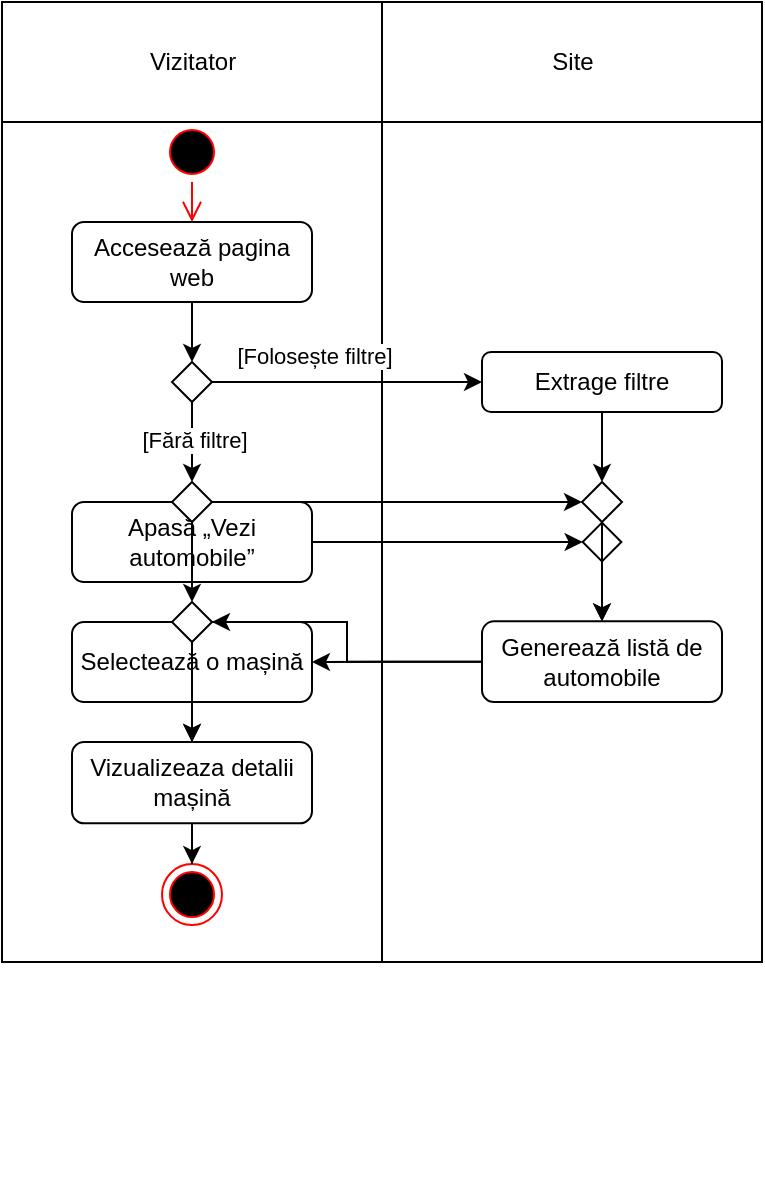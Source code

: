 <mxfile version="28.2.4">
  <diagram name="Page-1" id="2YBvvXClWsGukQMizWep">
    <mxGraphModel dx="1317" dy="655" grid="1" gridSize="10" guides="1" tooltips="1" connect="1" arrows="1" fold="1" page="1" pageScale="1" pageWidth="850" pageHeight="1100" math="0" shadow="0">
      <root>
        <mxCell id="0" />
        <mxCell id="1" parent="0" />
        <mxCell id="6hi_jSXRFuT11YZ6cPg5-13" value="" style="group;movable=1;resizable=1;rotatable=1;deletable=1;editable=1;locked=0;connectable=1;" vertex="1" connectable="0" parent="1">
          <mxGeometry x="90" y="130" width="190" height="600" as="geometry" />
        </mxCell>
        <mxCell id="6hi_jSXRFuT11YZ6cPg5-11" value="Vizitator" style="html=1;points=[[0,0,0,0,5],[0,1,0,0,-5],[1,0,0,0,5],[1,1,0,0,-5]];perimeter=orthogonalPerimeter;outlineConnect=0;targetShapes=umlLifeline;portConstraint=eastwest;newEdgeStyle={&quot;curved&quot;:0,&quot;rounded&quot;:0};" vertex="1" parent="6hi_jSXRFuT11YZ6cPg5-13">
          <mxGeometry width="190" height="60.0" as="geometry" />
        </mxCell>
        <mxCell id="6hi_jSXRFuT11YZ6cPg5-12" value="" style="html=1;points=[[0,0,0,0,5],[0,1,0,0,-5],[1,0,0,0,5],[1,1,0,0,-5]];perimeter=orthogonalPerimeter;outlineConnect=0;targetShapes=umlLifeline;portConstraint=eastwest;newEdgeStyle={&quot;curved&quot;:0,&quot;rounded&quot;:0};" vertex="1" parent="6hi_jSXRFuT11YZ6cPg5-13">
          <mxGeometry y="60" width="190" height="420" as="geometry" />
        </mxCell>
        <mxCell id="6hi_jSXRFuT11YZ6cPg5-34" value="Vizualizeaza detalii mașină" style="rounded=1;whiteSpace=wrap;html=1;" vertex="1" parent="6hi_jSXRFuT11YZ6cPg5-13">
          <mxGeometry x="35" y="369.996" width="120" height="40.678" as="geometry" />
        </mxCell>
        <mxCell id="6hi_jSXRFuT11YZ6cPg5-36" value="" style="ellipse;html=1;shape=endState;fillColor=#000000;strokeColor=#ff0000;" vertex="1" parent="6hi_jSXRFuT11YZ6cPg5-13">
          <mxGeometry x="80" y="431.013" width="30" height="30.508" as="geometry" />
        </mxCell>
        <mxCell id="6hi_jSXRFuT11YZ6cPg5-37" style="edgeStyle=orthogonalEdgeStyle;rounded=0;orthogonalLoop=1;jettySize=auto;html=1;entryX=0.5;entryY=0;entryDx=0;entryDy=0;" edge="1" parent="6hi_jSXRFuT11YZ6cPg5-13" source="6hi_jSXRFuT11YZ6cPg5-34" target="6hi_jSXRFuT11YZ6cPg5-36">
          <mxGeometry relative="1" as="geometry" />
        </mxCell>
        <mxCell id="6hi_jSXRFuT11YZ6cPg5-55" value="Apasă „Vezi automobile”" style="rounded=1;whiteSpace=wrap;html=1;" vertex="1" parent="6hi_jSXRFuT11YZ6cPg5-13">
          <mxGeometry x="35" y="250" width="120" height="40" as="geometry" />
        </mxCell>
        <mxCell id="6hi_jSXRFuT11YZ6cPg5-82" style="edgeStyle=orthogonalEdgeStyle;rounded=0;orthogonalLoop=1;jettySize=auto;html=1;" edge="1" parent="6hi_jSXRFuT11YZ6cPg5-13" source="6hi_jSXRFuT11YZ6cPg5-78" target="6hi_jSXRFuT11YZ6cPg5-34">
          <mxGeometry relative="1" as="geometry" />
        </mxCell>
        <mxCell id="6hi_jSXRFuT11YZ6cPg5-78" value="Selectează o mașină" style="rounded=1;whiteSpace=wrap;html=1;" vertex="1" parent="6hi_jSXRFuT11YZ6cPg5-13">
          <mxGeometry x="35" y="310" width="120" height="40" as="geometry" />
        </mxCell>
        <mxCell id="6hi_jSXRFuT11YZ6cPg5-17" value="" style="group;movable=1;resizable=1;rotatable=1;deletable=1;editable=1;locked=0;connectable=1;" vertex="1" connectable="0" parent="1">
          <mxGeometry x="280" y="130" width="190" height="600" as="geometry" />
        </mxCell>
        <mxCell id="6hi_jSXRFuT11YZ6cPg5-18" value="Site" style="html=1;points=[[0,0,0,0,5],[0,1,0,0,-5],[1,0,0,0,5],[1,1,0,0,-5]];perimeter=orthogonalPerimeter;outlineConnect=0;targetShapes=umlLifeline;portConstraint=eastwest;newEdgeStyle={&quot;curved&quot;:0,&quot;rounded&quot;:0};" vertex="1" parent="6hi_jSXRFuT11YZ6cPg5-17">
          <mxGeometry width="190" height="60.0" as="geometry" />
        </mxCell>
        <mxCell id="6hi_jSXRFuT11YZ6cPg5-19" value="" style="html=1;points=[[0,0,0,0,5],[0,1,0,0,-5],[1,0,0,0,5],[1,1,0,0,-5]];perimeter=orthogonalPerimeter;outlineConnect=0;targetShapes=umlLifeline;portConstraint=eastwest;newEdgeStyle={&quot;curved&quot;:0,&quot;rounded&quot;:0};" vertex="1" parent="6hi_jSXRFuT11YZ6cPg5-17">
          <mxGeometry y="60" width="190" height="420" as="geometry" />
        </mxCell>
        <mxCell id="6hi_jSXRFuT11YZ6cPg5-38" value="Generează listă de automobile" style="rounded=1;whiteSpace=wrap;html=1;" vertex="1" parent="6hi_jSXRFuT11YZ6cPg5-17">
          <mxGeometry x="50" y="309.68" width="120" height="40.32" as="geometry" />
        </mxCell>
        <mxCell id="6hi_jSXRFuT11YZ6cPg5-75" style="edgeStyle=orthogonalEdgeStyle;rounded=0;orthogonalLoop=1;jettySize=auto;html=1;entryX=0.5;entryY=0;entryDx=0;entryDy=0;" edge="1" parent="6hi_jSXRFuT11YZ6cPg5-17" source="6hi_jSXRFuT11YZ6cPg5-72" target="6hi_jSXRFuT11YZ6cPg5-38">
          <mxGeometry relative="1" as="geometry" />
        </mxCell>
        <mxCell id="6hi_jSXRFuT11YZ6cPg5-72" value="" style="rhombus;aspect=fixed;" vertex="1" parent="6hi_jSXRFuT11YZ6cPg5-17">
          <mxGeometry x="100.32" y="260.32" width="19.355" height="19.355" as="geometry" />
        </mxCell>
        <mxCell id="6hi_jSXRFuT11YZ6cPg5-44" value="Extrage filtre" style="rounded=1;whiteSpace=wrap;html=1;" vertex="1" parent="6hi_jSXRFuT11YZ6cPg5-17">
          <mxGeometry x="50" y="175" width="120" height="30" as="geometry" />
        </mxCell>
        <mxCell id="6hi_jSXRFuT11YZ6cPg5-21" value="" style="ellipse;html=1;shape=startState;fillColor=#000000;strokeColor=#ff0000;" vertex="1" parent="1">
          <mxGeometry x="170" y="190" width="30" height="30" as="geometry" />
        </mxCell>
        <mxCell id="6hi_jSXRFuT11YZ6cPg5-22" value="" style="edgeStyle=orthogonalEdgeStyle;html=1;verticalAlign=bottom;endArrow=open;endSize=8;strokeColor=#ff0000;rounded=0;entryX=0.5;entryY=0;entryDx=0;entryDy=0;" edge="1" source="6hi_jSXRFuT11YZ6cPg5-21" parent="1" target="6hi_jSXRFuT11YZ6cPg5-23">
          <mxGeometry relative="1" as="geometry">
            <mxPoint x="185" y="230" as="targetPoint" />
          </mxGeometry>
        </mxCell>
        <mxCell id="6hi_jSXRFuT11YZ6cPg5-29" style="edgeStyle=orthogonalEdgeStyle;rounded=0;orthogonalLoop=1;jettySize=auto;html=1;entryX=0.5;entryY=0;entryDx=0;entryDy=0;" edge="1" parent="1" source="6hi_jSXRFuT11YZ6cPg5-23" target="6hi_jSXRFuT11YZ6cPg5-24">
          <mxGeometry relative="1" as="geometry" />
        </mxCell>
        <mxCell id="6hi_jSXRFuT11YZ6cPg5-23" value="Accesează pagina web" style="rounded=1;whiteSpace=wrap;html=1;" vertex="1" parent="1">
          <mxGeometry x="125" y="240" width="120" height="40" as="geometry" />
        </mxCell>
        <mxCell id="6hi_jSXRFuT11YZ6cPg5-39" style="edgeStyle=orthogonalEdgeStyle;rounded=0;orthogonalLoop=1;jettySize=auto;html=1;entryX=0;entryY=0.5;entryDx=0;entryDy=0;" edge="1" parent="1" source="6hi_jSXRFuT11YZ6cPg5-24" target="6hi_jSXRFuT11YZ6cPg5-44">
          <mxGeometry relative="1" as="geometry" />
        </mxCell>
        <mxCell id="6hi_jSXRFuT11YZ6cPg5-40" value="[Folosește filtre]" style="edgeLabel;html=1;align=center;verticalAlign=middle;resizable=0;points=[];" vertex="1" connectable="0" parent="6hi_jSXRFuT11YZ6cPg5-39">
          <mxGeometry x="-0.191" y="-1" relative="1" as="geometry">
            <mxPoint x="-4" y="-14" as="offset" />
          </mxGeometry>
        </mxCell>
        <mxCell id="6hi_jSXRFuT11YZ6cPg5-24" value="" style="rhombus;aspect=fixed;" vertex="1" parent="1">
          <mxGeometry x="175" y="310" width="20" height="20" as="geometry" />
        </mxCell>
        <mxCell id="6hi_jSXRFuT11YZ6cPg5-33" style="edgeStyle=orthogonalEdgeStyle;rounded=0;orthogonalLoop=1;jettySize=auto;html=1;" edge="1" parent="1" source="6hi_jSXRFuT11YZ6cPg5-24" target="6hi_jSXRFuT11YZ6cPg5-30">
          <mxGeometry relative="1" as="geometry">
            <mxPoint x="185" y="370" as="targetPoint" />
          </mxGeometry>
        </mxCell>
        <mxCell id="6hi_jSXRFuT11YZ6cPg5-41" value="[Fără filtre]" style="edgeLabel;html=1;align=center;verticalAlign=middle;resizable=0;points=[];" vertex="1" connectable="0" parent="6hi_jSXRFuT11YZ6cPg5-33">
          <mxGeometry x="-0.079" y="1" relative="1" as="geometry">
            <mxPoint as="offset" />
          </mxGeometry>
        </mxCell>
        <mxCell id="6hi_jSXRFuT11YZ6cPg5-49" style="edgeStyle=orthogonalEdgeStyle;rounded=0;orthogonalLoop=1;jettySize=auto;html=1;entryX=0;entryY=0.5;entryDx=0;entryDy=0;" edge="1" parent="1" source="6hi_jSXRFuT11YZ6cPg5-30" target="6hi_jSXRFuT11YZ6cPg5-47">
          <mxGeometry relative="1" as="geometry" />
        </mxCell>
        <mxCell id="6hi_jSXRFuT11YZ6cPg5-59" style="edgeStyle=orthogonalEdgeStyle;rounded=0;orthogonalLoop=1;jettySize=auto;html=1;entryX=0;entryY=0.5;entryDx=0;entryDy=0;" edge="1" parent="1" source="6hi_jSXRFuT11YZ6cPg5-55" target="6hi_jSXRFuT11YZ6cPg5-72">
          <mxGeometry relative="1" as="geometry" />
        </mxCell>
        <mxCell id="6hi_jSXRFuT11YZ6cPg5-51" style="edgeStyle=orthogonalEdgeStyle;rounded=0;orthogonalLoop=1;jettySize=auto;html=1;entryX=0.5;entryY=0;entryDx=0;entryDy=0;" edge="1" parent="1" source="6hi_jSXRFuT11YZ6cPg5-30" target="6hi_jSXRFuT11YZ6cPg5-50">
          <mxGeometry relative="1" as="geometry" />
        </mxCell>
        <mxCell id="6hi_jSXRFuT11YZ6cPg5-77" style="edgeStyle=orthogonalEdgeStyle;rounded=0;orthogonalLoop=1;jettySize=auto;html=1;entryX=1;entryY=0.5;entryDx=0;entryDy=0;" edge="1" parent="1" source="6hi_jSXRFuT11YZ6cPg5-38" target="6hi_jSXRFuT11YZ6cPg5-78">
          <mxGeometry relative="1" as="geometry">
            <mxPoint x="194.675" y="450.159" as="targetPoint" />
          </mxGeometry>
        </mxCell>
        <mxCell id="6hi_jSXRFuT11YZ6cPg5-30" value="" style="rhombus;aspect=fixed;" vertex="1" parent="1">
          <mxGeometry x="175" y="370" width="20" height="20" as="geometry" />
        </mxCell>
        <mxCell id="6hi_jSXRFuT11YZ6cPg5-53" style="edgeStyle=orthogonalEdgeStyle;rounded=0;orthogonalLoop=1;jettySize=auto;html=1;entryX=1;entryY=0.5;entryDx=0;entryDy=0;" edge="1" parent="1" source="6hi_jSXRFuT11YZ6cPg5-38" target="6hi_jSXRFuT11YZ6cPg5-50">
          <mxGeometry relative="1" as="geometry" />
        </mxCell>
        <mxCell id="6hi_jSXRFuT11YZ6cPg5-48" style="edgeStyle=orthogonalEdgeStyle;rounded=0;orthogonalLoop=1;jettySize=auto;html=1;entryX=0.5;entryY=0;entryDx=0;entryDy=0;" edge="1" parent="1" source="6hi_jSXRFuT11YZ6cPg5-47" target="6hi_jSXRFuT11YZ6cPg5-38">
          <mxGeometry relative="1" as="geometry" />
        </mxCell>
        <mxCell id="6hi_jSXRFuT11YZ6cPg5-47" value="" style="rhombus;aspect=fixed;" vertex="1" parent="1">
          <mxGeometry x="380" y="370" width="20" height="20" as="geometry" />
        </mxCell>
        <mxCell id="6hi_jSXRFuT11YZ6cPg5-52" style="edgeStyle=orthogonalEdgeStyle;rounded=0;orthogonalLoop=1;jettySize=auto;html=1;entryX=0.5;entryY=0;entryDx=0;entryDy=0;" edge="1" parent="1" source="6hi_jSXRFuT11YZ6cPg5-50" target="6hi_jSXRFuT11YZ6cPg5-34">
          <mxGeometry relative="1" as="geometry" />
        </mxCell>
        <mxCell id="6hi_jSXRFuT11YZ6cPg5-50" value="" style="rhombus;aspect=fixed;" vertex="1" parent="1">
          <mxGeometry x="175" y="430" width="20" height="20" as="geometry" />
        </mxCell>
        <mxCell id="6hi_jSXRFuT11YZ6cPg5-45" style="edgeStyle=orthogonalEdgeStyle;rounded=0;orthogonalLoop=1;jettySize=auto;html=1;entryX=0.5;entryY=0;entryDx=0;entryDy=0;" edge="1" parent="1" source="6hi_jSXRFuT11YZ6cPg5-44" target="6hi_jSXRFuT11YZ6cPg5-47">
          <mxGeometry relative="1" as="geometry">
            <mxPoint x="390" y="370" as="targetPoint" />
          </mxGeometry>
        </mxCell>
      </root>
    </mxGraphModel>
  </diagram>
</mxfile>
